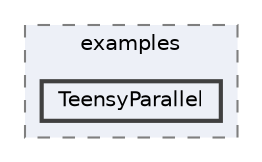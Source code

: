 digraph "FastLED/FastLED/examples/TeensyParallel"
{
 // LATEX_PDF_SIZE
  bgcolor="transparent";
  edge [fontname=Helvetica,fontsize=10,labelfontname=Helvetica,labelfontsize=10];
  node [fontname=Helvetica,fontsize=10,shape=box,height=0.2,width=0.4];
  compound=true
  subgraph clusterdir_999a185a1a47b3a763bb04a7a263eb0d {
    graph [ bgcolor="#edf0f7", pencolor="grey50", label="examples", fontname=Helvetica,fontsize=10 style="filled,dashed", URL="dir_999a185a1a47b3a763bb04a7a263eb0d.html",tooltip=""]
  dir_b1e4aee6543d847dcbff64b6774948f5 [label="TeensyParallel", fillcolor="#edf0f7", color="grey25", style="filled,bold", URL="dir_b1e4aee6543d847dcbff64b6774948f5.html",tooltip=""];
  }
}
